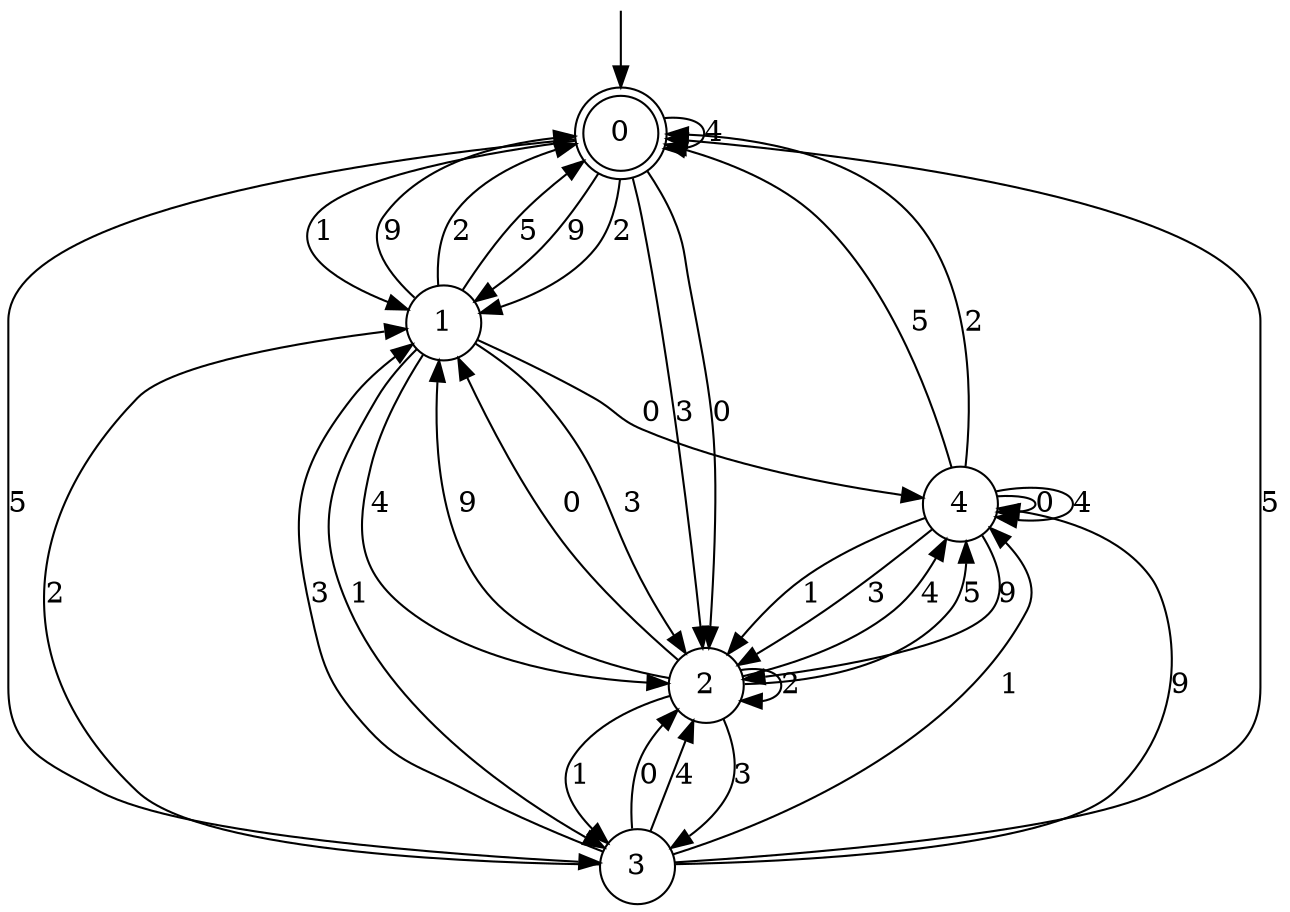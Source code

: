 digraph g {

	s0 [shape="doublecircle" label="0"];
	s1 [shape="circle" label="1"];
	s2 [shape="circle" label="2"];
	s3 [shape="circle" label="3"];
	s4 [shape="circle" label="4"];
	s0 -> s1 [label="9"];
	s0 -> s1 [label="2"];
	s0 -> s2 [label="3"];
	s0 -> s2 [label="0"];
	s0 -> s0 [label="4"];
	s0 -> s3 [label="5"];
	s0 -> s1 [label="1"];
	s1 -> s0 [label="9"];
	s1 -> s0 [label="2"];
	s1 -> s2 [label="3"];
	s1 -> s4 [label="0"];
	s1 -> s2 [label="4"];
	s1 -> s0 [label="5"];
	s1 -> s3 [label="1"];
	s2 -> s1 [label="9"];
	s2 -> s2 [label="2"];
	s2 -> s3 [label="3"];
	s2 -> s1 [label="0"];
	s2 -> s4 [label="4"];
	s2 -> s4 [label="5"];
	s2 -> s3 [label="1"];
	s3 -> s4 [label="9"];
	s3 -> s1 [label="2"];
	s3 -> s1 [label="3"];
	s3 -> s2 [label="0"];
	s3 -> s2 [label="4"];
	s3 -> s0 [label="5"];
	s3 -> s4 [label="1"];
	s4 -> s2 [label="9"];
	s4 -> s0 [label="2"];
	s4 -> s2 [label="3"];
	s4 -> s4 [label="0"];
	s4 -> s4 [label="4"];
	s4 -> s0 [label="5"];
	s4 -> s2 [label="1"];

__start0 [label="" shape="none" width="0" height="0"];
__start0 -> s0;

}
